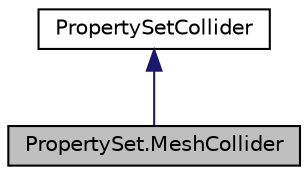 digraph "PropertySet.MeshCollider"
{
  edge [fontname="Helvetica",fontsize="10",labelfontname="Helvetica",labelfontsize="10"];
  node [fontname="Helvetica",fontsize="10",shape=record];
  Node2 [label="PropertySet.MeshCollider",height=0.2,width=0.4,color="black", fillcolor="grey75", style="filled", fontcolor="black"];
  Node3 -> Node2 [dir="back",color="midnightblue",fontsize="10",style="solid",fontname="Helvetica"];
  Node3 [label="PropertySetCollider",height=0.2,width=0.4,color="black", fillcolor="white", style="filled",URL="$class_property_set_1_1_property_set_collider.html",tooltip="Stores collider information for a PropertySet. "];
}
